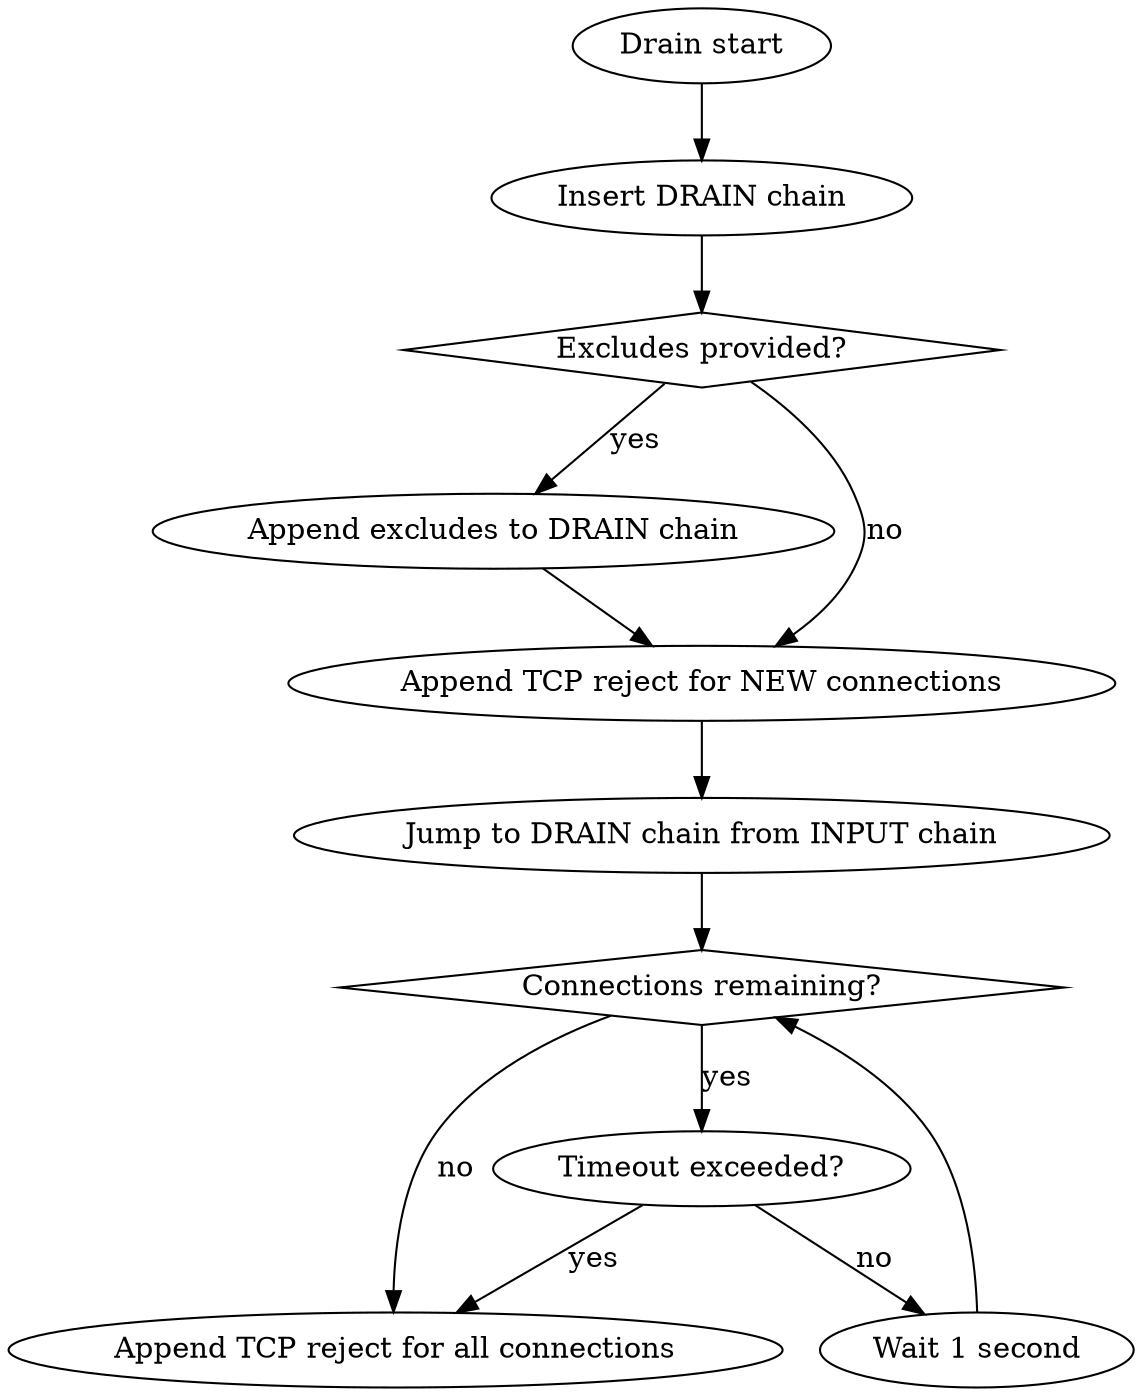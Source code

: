 digraph {
  start [label="Drain start"]
  chain_add [label="Insert DRAIN chain"]
  exclude_if [label="Excludes provided?", shape="diamond"]
  exclude_append [label="Append excludes to DRAIN chain"]
  reject_new [label="Append TCP reject for NEW connections"]
  chain_jump [label="Jump to DRAIN chain from INPUT chain"]
  connections [label="Connections remaining?", shape="diamond"]
  reject [label="Append TCP reject for all connections"]
  timeout [label="Timeout exceeded?"]
  wait [label="Wait 1 second"]

  start -> chain_add
  chain_add -> exclude_if
  exclude_if -> exclude_append [label="yes"]
  exclude_if -> reject_new [label="no"]
  exclude_append -> reject_new
  reject_new -> chain_jump
  chain_jump -> connections
  connections -> timeout [label="yes"]
  connections -> reject [label="no"]
  timeout -> wait [label="no"]
  wait -> connections
  timeout -> reject [label="yes"]
}
